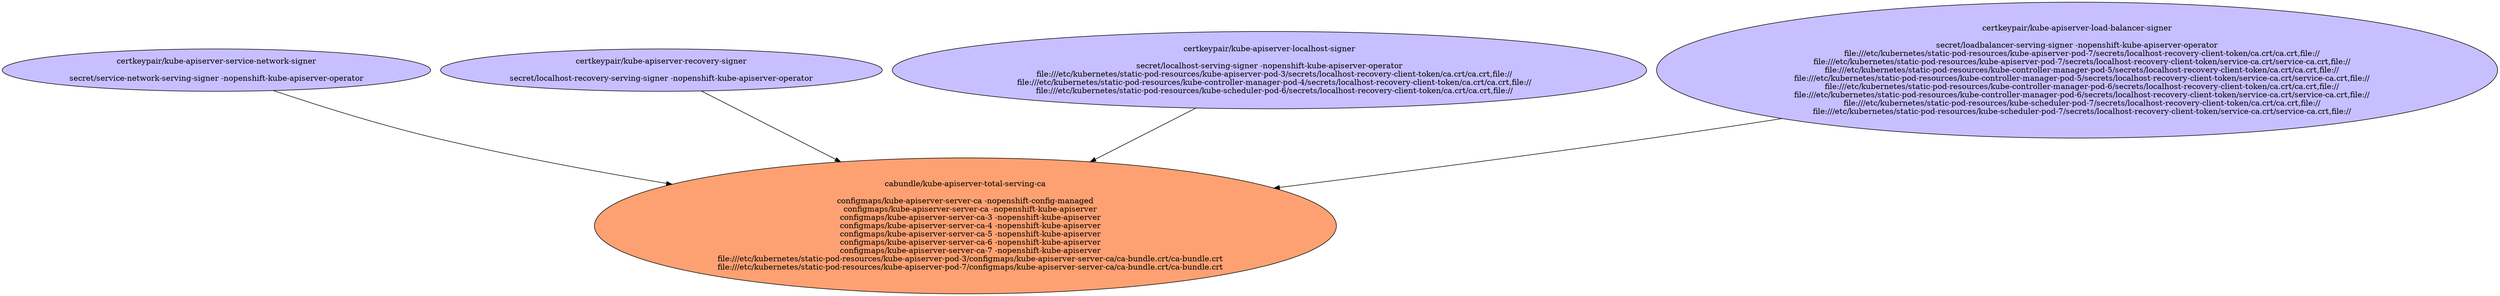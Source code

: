digraph "Local Certificate" {
  // Node definitions.
  0 [
    label="certkeypair/kube-apiserver-service-network-signer\n\nsecret/service-network-serving-signer -nopenshift-kube-apiserver-operator\n"
    style=filled
    fillcolor="#c7bfff"
  ];
  2 [
    label="certkeypair/kube-apiserver-recovery-signer\n\nsecret/localhost-recovery-serving-signer -nopenshift-kube-apiserver-operator\n"
    style=filled
    fillcolor="#c7bfff"
  ];
  4 [
    label="certkeypair/kube-apiserver-localhost-signer\n\nsecret/localhost-serving-signer -nopenshift-kube-apiserver-operator\n    file:///etc/kubernetes/static-pod-resources/kube-apiserver-pod-3/secrets/localhost-recovery-client-token/ca.crt/ca.crt,file://\n    file:///etc/kubernetes/static-pod-resources/kube-controller-manager-pod-4/secrets/localhost-recovery-client-token/ca.crt/ca.crt,file://\n    file:///etc/kubernetes/static-pod-resources/kube-scheduler-pod-6/secrets/localhost-recovery-client-token/ca.crt/ca.crt,file://\n"
    style=filled
    fillcolor="#c7bfff"
  ];
  6 [
    label="certkeypair/kube-apiserver-load-balancer-signer\n\nsecret/loadbalancer-serving-signer -nopenshift-kube-apiserver-operator\n    file:///etc/kubernetes/static-pod-resources/kube-apiserver-pod-7/secrets/localhost-recovery-client-token/ca.crt/ca.crt,file://\n    file:///etc/kubernetes/static-pod-resources/kube-apiserver-pod-7/secrets/localhost-recovery-client-token/service-ca.crt/service-ca.crt,file://\n    file:///etc/kubernetes/static-pod-resources/kube-controller-manager-pod-5/secrets/localhost-recovery-client-token/ca.crt/ca.crt,file://\n    file:///etc/kubernetes/static-pod-resources/kube-controller-manager-pod-5/secrets/localhost-recovery-client-token/service-ca.crt/service-ca.crt,file://\n    file:///etc/kubernetes/static-pod-resources/kube-controller-manager-pod-6/secrets/localhost-recovery-client-token/ca.crt/ca.crt,file://\n    file:///etc/kubernetes/static-pod-resources/kube-controller-manager-pod-6/secrets/localhost-recovery-client-token/service-ca.crt/service-ca.crt,file://\n    file:///etc/kubernetes/static-pod-resources/kube-scheduler-pod-7/secrets/localhost-recovery-client-token/ca.crt/ca.crt,file://\n    file:///etc/kubernetes/static-pod-resources/kube-scheduler-pod-7/secrets/localhost-recovery-client-token/service-ca.crt/service-ca.crt,file://\n"
    style=filled
    fillcolor="#c7bfff"
  ];
  17 [
    label="cabundle/kube-apiserver-total-serving-ca\n\nconfigmaps/kube-apiserver-server-ca -nopenshift-config-managed\n    configmaps/kube-apiserver-server-ca -nopenshift-kube-apiserver\n    configmaps/kube-apiserver-server-ca-3 -nopenshift-kube-apiserver\n    configmaps/kube-apiserver-server-ca-4 -nopenshift-kube-apiserver\n    configmaps/kube-apiserver-server-ca-5 -nopenshift-kube-apiserver\n    configmaps/kube-apiserver-server-ca-6 -nopenshift-kube-apiserver\n    configmaps/kube-apiserver-server-ca-7 -nopenshift-kube-apiserver\n    file:///etc/kubernetes/static-pod-resources/kube-apiserver-pod-3/configmaps/kube-apiserver-server-ca/ca-bundle.crt/ca-bundle.crt\n    file:///etc/kubernetes/static-pod-resources/kube-apiserver-pod-7/configmaps/kube-apiserver-server-ca/ca-bundle.crt/ca-bundle.crt\n"
    style=filled
    fillcolor="#fda172"
  ];

  // Edge definitions.
  0 -> 17;
  2 -> 17;
  4 -> 17;
  6 -> 17;
}